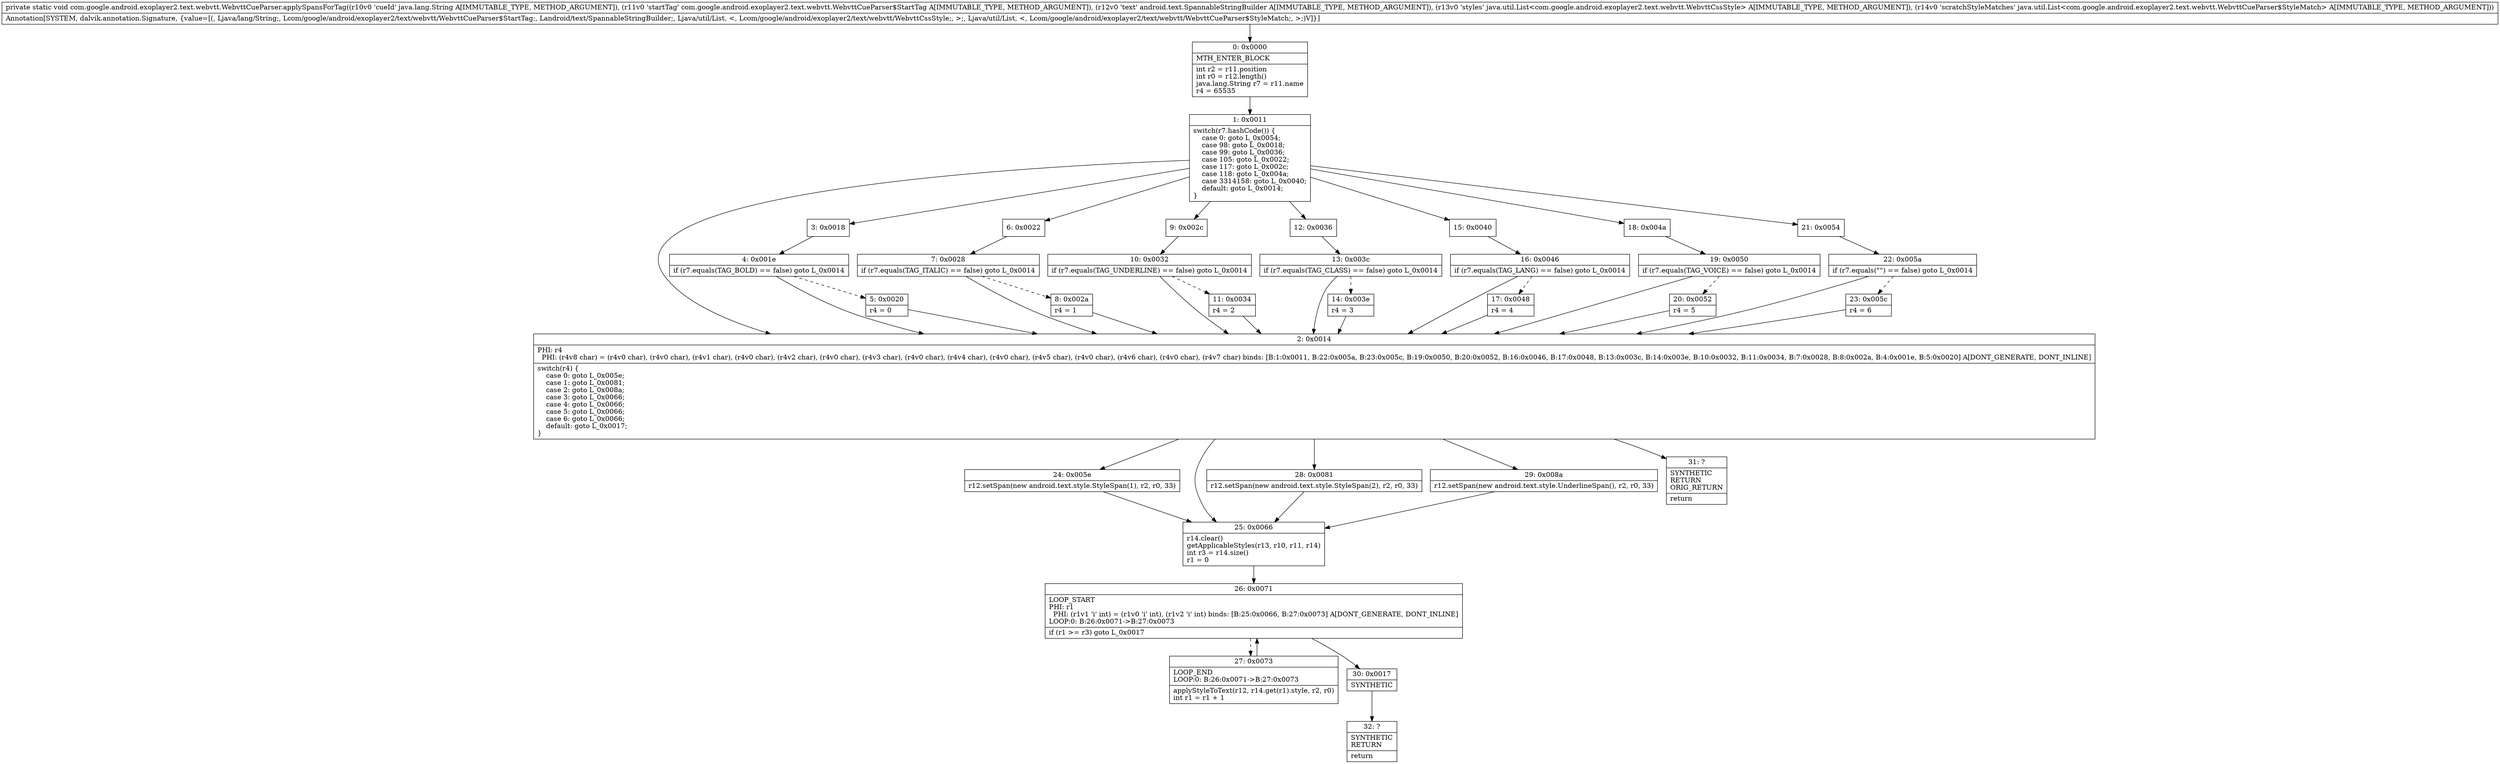 digraph "CFG forcom.google.android.exoplayer2.text.webvtt.WebvttCueParser.applySpansForTag(Ljava\/lang\/String;Lcom\/google\/android\/exoplayer2\/text\/webvtt\/WebvttCueParser$StartTag;Landroid\/text\/SpannableStringBuilder;Ljava\/util\/List;Ljava\/util\/List;)V" {
Node_0 [shape=record,label="{0\:\ 0x0000|MTH_ENTER_BLOCK\l|int r2 = r11.position\lint r0 = r12.length()\ljava.lang.String r7 = r11.name\lr4 = 65535\l}"];
Node_1 [shape=record,label="{1\:\ 0x0011|switch(r7.hashCode()) \{\l    case 0: goto L_0x0054;\l    case 98: goto L_0x0018;\l    case 99: goto L_0x0036;\l    case 105: goto L_0x0022;\l    case 117: goto L_0x002c;\l    case 118: goto L_0x004a;\l    case 3314158: goto L_0x0040;\l    default: goto L_0x0014;\l\}\l}"];
Node_2 [shape=record,label="{2\:\ 0x0014|PHI: r4 \l  PHI: (r4v8 char) = (r4v0 char), (r4v0 char), (r4v1 char), (r4v0 char), (r4v2 char), (r4v0 char), (r4v3 char), (r4v0 char), (r4v4 char), (r4v0 char), (r4v5 char), (r4v0 char), (r4v6 char), (r4v0 char), (r4v7 char) binds: [B:1:0x0011, B:22:0x005a, B:23:0x005c, B:19:0x0050, B:20:0x0052, B:16:0x0046, B:17:0x0048, B:13:0x003c, B:14:0x003e, B:10:0x0032, B:11:0x0034, B:7:0x0028, B:8:0x002a, B:4:0x001e, B:5:0x0020] A[DONT_GENERATE, DONT_INLINE]\l|switch(r4) \{\l    case 0: goto L_0x005e;\l    case 1: goto L_0x0081;\l    case 2: goto L_0x008a;\l    case 3: goto L_0x0066;\l    case 4: goto L_0x0066;\l    case 5: goto L_0x0066;\l    case 6: goto L_0x0066;\l    default: goto L_0x0017;\l\}\l}"];
Node_3 [shape=record,label="{3\:\ 0x0018}"];
Node_4 [shape=record,label="{4\:\ 0x001e|if (r7.equals(TAG_BOLD) == false) goto L_0x0014\l}"];
Node_5 [shape=record,label="{5\:\ 0x0020|r4 = 0\l}"];
Node_6 [shape=record,label="{6\:\ 0x0022}"];
Node_7 [shape=record,label="{7\:\ 0x0028|if (r7.equals(TAG_ITALIC) == false) goto L_0x0014\l}"];
Node_8 [shape=record,label="{8\:\ 0x002a|r4 = 1\l}"];
Node_9 [shape=record,label="{9\:\ 0x002c}"];
Node_10 [shape=record,label="{10\:\ 0x0032|if (r7.equals(TAG_UNDERLINE) == false) goto L_0x0014\l}"];
Node_11 [shape=record,label="{11\:\ 0x0034|r4 = 2\l}"];
Node_12 [shape=record,label="{12\:\ 0x0036}"];
Node_13 [shape=record,label="{13\:\ 0x003c|if (r7.equals(TAG_CLASS) == false) goto L_0x0014\l}"];
Node_14 [shape=record,label="{14\:\ 0x003e|r4 = 3\l}"];
Node_15 [shape=record,label="{15\:\ 0x0040}"];
Node_16 [shape=record,label="{16\:\ 0x0046|if (r7.equals(TAG_LANG) == false) goto L_0x0014\l}"];
Node_17 [shape=record,label="{17\:\ 0x0048|r4 = 4\l}"];
Node_18 [shape=record,label="{18\:\ 0x004a}"];
Node_19 [shape=record,label="{19\:\ 0x0050|if (r7.equals(TAG_VOICE) == false) goto L_0x0014\l}"];
Node_20 [shape=record,label="{20\:\ 0x0052|r4 = 5\l}"];
Node_21 [shape=record,label="{21\:\ 0x0054}"];
Node_22 [shape=record,label="{22\:\ 0x005a|if (r7.equals(\"\") == false) goto L_0x0014\l}"];
Node_23 [shape=record,label="{23\:\ 0x005c|r4 = 6\l}"];
Node_24 [shape=record,label="{24\:\ 0x005e|r12.setSpan(new android.text.style.StyleSpan(1), r2, r0, 33)\l}"];
Node_25 [shape=record,label="{25\:\ 0x0066|r14.clear()\lgetApplicableStyles(r13, r10, r11, r14)\lint r3 = r14.size()\lr1 = 0\l}"];
Node_26 [shape=record,label="{26\:\ 0x0071|LOOP_START\lPHI: r1 \l  PHI: (r1v1 'i' int) = (r1v0 'i' int), (r1v2 'i' int) binds: [B:25:0x0066, B:27:0x0073] A[DONT_GENERATE, DONT_INLINE]\lLOOP:0: B:26:0x0071\-\>B:27:0x0073\l|if (r1 \>= r3) goto L_0x0017\l}"];
Node_27 [shape=record,label="{27\:\ 0x0073|LOOP_END\lLOOP:0: B:26:0x0071\-\>B:27:0x0073\l|applyStyleToText(r12, r14.get(r1).style, r2, r0)\lint r1 = r1 + 1\l}"];
Node_28 [shape=record,label="{28\:\ 0x0081|r12.setSpan(new android.text.style.StyleSpan(2), r2, r0, 33)\l}"];
Node_29 [shape=record,label="{29\:\ 0x008a|r12.setSpan(new android.text.style.UnderlineSpan(), r2, r0, 33)\l}"];
Node_30 [shape=record,label="{30\:\ 0x0017|SYNTHETIC\l}"];
Node_31 [shape=record,label="{31\:\ ?|SYNTHETIC\lRETURN\lORIG_RETURN\l|return\l}"];
Node_32 [shape=record,label="{32\:\ ?|SYNTHETIC\lRETURN\l|return\l}"];
MethodNode[shape=record,label="{private static void com.google.android.exoplayer2.text.webvtt.WebvttCueParser.applySpansForTag((r10v0 'cueId' java.lang.String A[IMMUTABLE_TYPE, METHOD_ARGUMENT]), (r11v0 'startTag' com.google.android.exoplayer2.text.webvtt.WebvttCueParser$StartTag A[IMMUTABLE_TYPE, METHOD_ARGUMENT]), (r12v0 'text' android.text.SpannableStringBuilder A[IMMUTABLE_TYPE, METHOD_ARGUMENT]), (r13v0 'styles' java.util.List\<com.google.android.exoplayer2.text.webvtt.WebvttCssStyle\> A[IMMUTABLE_TYPE, METHOD_ARGUMENT]), (r14v0 'scratchStyleMatches' java.util.List\<com.google.android.exoplayer2.text.webvtt.WebvttCueParser$StyleMatch\> A[IMMUTABLE_TYPE, METHOD_ARGUMENT]))  | Annotation[SYSTEM, dalvik.annotation.Signature, \{value=[(, Ljava\/lang\/String;, Lcom\/google\/android\/exoplayer2\/text\/webvtt\/WebvttCueParser$StartTag;, Landroid\/text\/SpannableStringBuilder;, Ljava\/util\/List, \<, Lcom\/google\/android\/exoplayer2\/text\/webvtt\/WebvttCssStyle;, \>;, Ljava\/util\/List, \<, Lcom\/google\/android\/exoplayer2\/text\/webvtt\/WebvttCueParser$StyleMatch;, \>;)V]\}]\l}"];
MethodNode -> Node_0;
Node_0 -> Node_1;
Node_1 -> Node_2;
Node_1 -> Node_3;
Node_1 -> Node_6;
Node_1 -> Node_9;
Node_1 -> Node_12;
Node_1 -> Node_15;
Node_1 -> Node_18;
Node_1 -> Node_21;
Node_2 -> Node_24;
Node_2 -> Node_25;
Node_2 -> Node_28;
Node_2 -> Node_29;
Node_2 -> Node_31;
Node_3 -> Node_4;
Node_4 -> Node_2;
Node_4 -> Node_5[style=dashed];
Node_5 -> Node_2;
Node_6 -> Node_7;
Node_7 -> Node_2;
Node_7 -> Node_8[style=dashed];
Node_8 -> Node_2;
Node_9 -> Node_10;
Node_10 -> Node_2;
Node_10 -> Node_11[style=dashed];
Node_11 -> Node_2;
Node_12 -> Node_13;
Node_13 -> Node_2;
Node_13 -> Node_14[style=dashed];
Node_14 -> Node_2;
Node_15 -> Node_16;
Node_16 -> Node_2;
Node_16 -> Node_17[style=dashed];
Node_17 -> Node_2;
Node_18 -> Node_19;
Node_19 -> Node_2;
Node_19 -> Node_20[style=dashed];
Node_20 -> Node_2;
Node_21 -> Node_22;
Node_22 -> Node_2;
Node_22 -> Node_23[style=dashed];
Node_23 -> Node_2;
Node_24 -> Node_25;
Node_25 -> Node_26;
Node_26 -> Node_27[style=dashed];
Node_26 -> Node_30;
Node_27 -> Node_26;
Node_28 -> Node_25;
Node_29 -> Node_25;
Node_30 -> Node_32;
}


